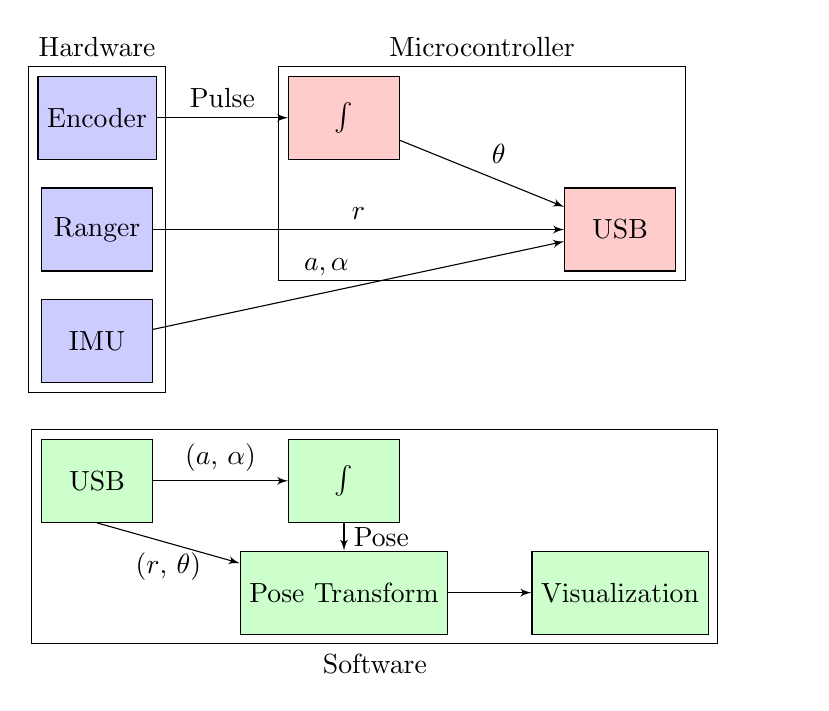 
% Needs shapes, arrows, and fit libraries.

\begin{tikzpicture}[auto, node distance=3cm, >=latex']

% sensor style
\tikzstyle{sn} = [
    draw,
    fill=blue!20,
    rectangle,
    minimum height=3em,
    minimum width=4em
]

% microcontroller style
\tikzstyle{uc} = [
    draw,
    fill = red!20,
    rectangle,
    minimum height=3em,
    minimum width=4em
];

% PC Style
\tikzstyle{pc} = [
    draw,
    fill = green!20,
    rectangle,
    minimum height = 3em,
    minimum width = 4em
]

% Place the nodes.
\matrix [row sep = 1em, column sep = 3em]
{
    \node [sn] (encoder) {Encoder};
    & \node [uc] (enc-int) {$\int$};
    &                         
    \\
    
    \node [sn] (ranger) {Ranger};
    &
    & \node [uc] (usb) {USB};
    & 
    \\
    
    \node [sn] (imu) {IMU};
    &
    &
    \\

    &&&\\

    \node [pc] (pc-usb) {USB};
    & \node [pc] (imu-int) {$\int$};
    &                         
    \\

    % Nothing in first cell.
    & \node [pc] (pose) {Pose Transform};
    & \node [pc] (viz) {Visualization};
    &
    \\ 
};

% Connect the nodes.
\draw [->] (encoder) -- node {Pulse} (enc-int);
\draw [->] (ranger) -- node {$r$} (usb);
\draw [->] (imu) -- node {$a, \alpha$} (usb);
\draw [->] (enc-int) -- node {$\theta$} (usb);
\draw [->] (imu-int) -- node {Pose} (pose);
%\draw [->] (tuple) -- node {To PC} (exit);

\draw [->] (pc-usb) -- node {($a$, $\alpha$)} (imu-int);
\draw [->] (pc-usb.south) -- node [below] {($r$, $\theta$)} (pose);
\draw [->] (pose) -- (viz);

% Draw fitting boxes.
\node[draw, fit= (encoder) (ranger) (imu), label=above:{Hardware}] {};
\node[draw, fit= (enc-int)  (usb), label=above:{Microcontroller}] {};
\node[draw, fit= (pose) (viz) (imu-int) (pc-usb), label=below:{Software}] {};

\end{tikzpicture}
